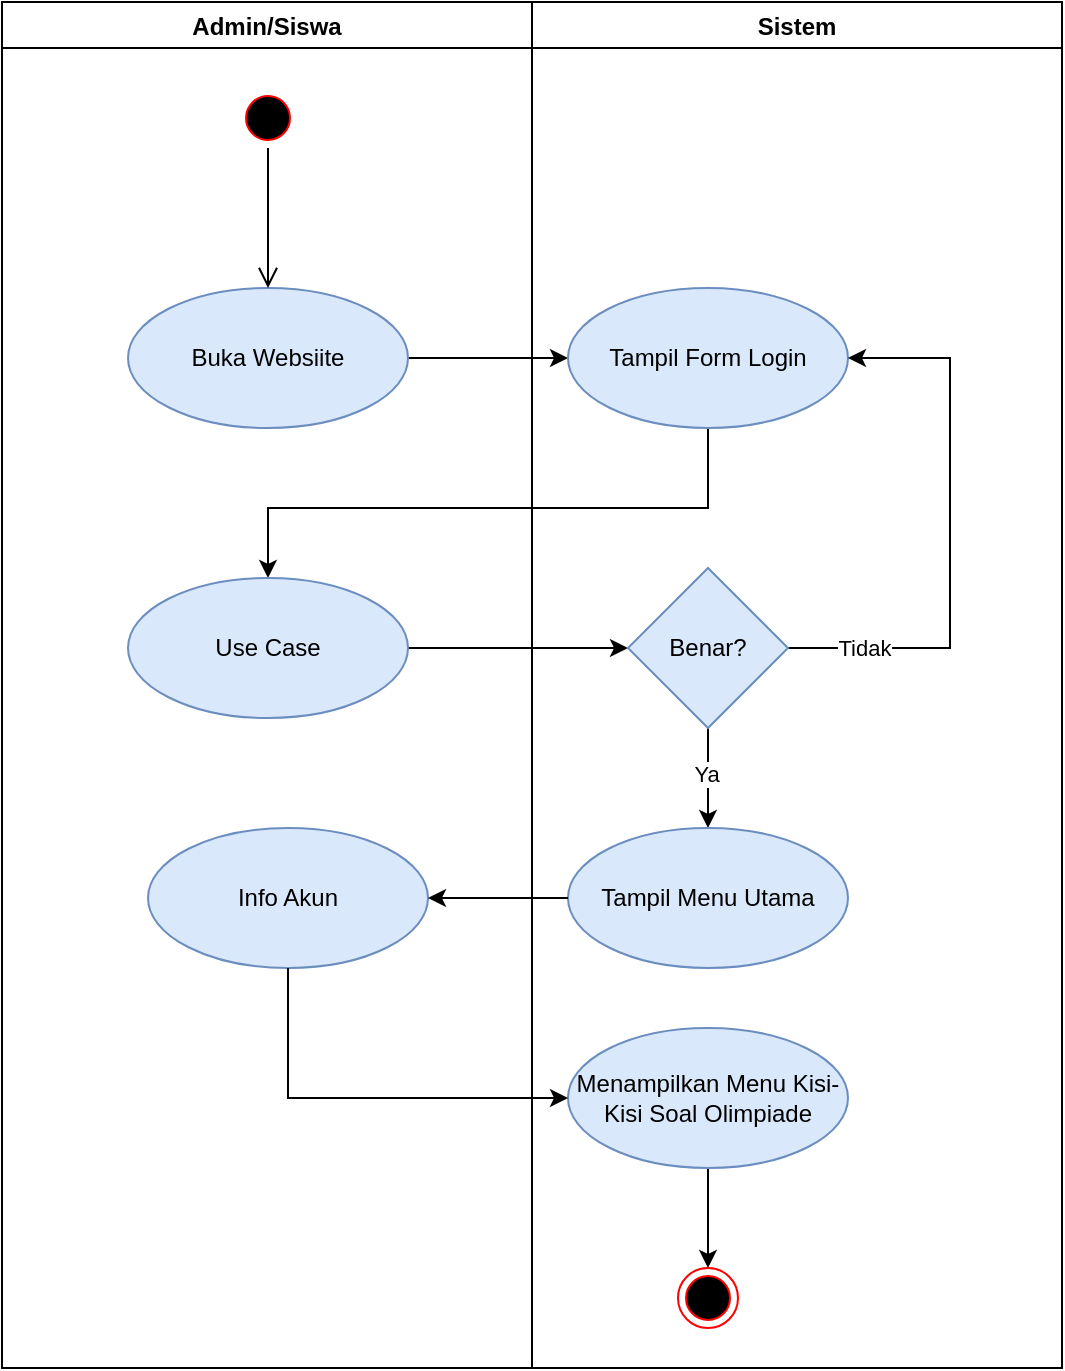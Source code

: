 <mxfile version="21.7.2" type="device">
  <diagram name="Page-1" id="AH_W6rJPJZh1zAS1JdJ8">
    <mxGraphModel dx="1225" dy="1108" grid="1" gridSize="10" guides="1" tooltips="1" connect="1" arrows="1" fold="1" page="1" pageScale="1" pageWidth="850" pageHeight="1100" math="0" shadow="0">
      <root>
        <mxCell id="0" />
        <mxCell id="1" parent="0" />
        <mxCell id="zwki1-v5fkkkG0a31AAx-23" value="" style="edgeStyle=orthogonalEdgeStyle;rounded=0;orthogonalLoop=1;jettySize=auto;html=1;" edge="1" parent="1" source="zwki1-v5fkkkG0a31AAx-16" target="zwki1-v5fkkkG0a31AAx-17">
          <mxGeometry relative="1" as="geometry" />
        </mxCell>
        <mxCell id="zwki1-v5fkkkG0a31AAx-16" value="Buka Websiite" style="ellipse;whiteSpace=wrap;html=1;fillColor=#dae8fc;strokeColor=#6c8ebf;" vertex="1" parent="1">
          <mxGeometry x="230" y="290" width="140" height="70" as="geometry" />
        </mxCell>
        <mxCell id="zwki1-v5fkkkG0a31AAx-26" style="edgeStyle=orthogonalEdgeStyle;rounded=0;orthogonalLoop=1;jettySize=auto;html=1;entryX=0.5;entryY=0;entryDx=0;entryDy=0;" edge="1" parent="1" source="zwki1-v5fkkkG0a31AAx-17" target="zwki1-v5fkkkG0a31AAx-18">
          <mxGeometry relative="1" as="geometry">
            <Array as="points">
              <mxPoint x="520" y="400" />
              <mxPoint x="300" y="400" />
            </Array>
          </mxGeometry>
        </mxCell>
        <mxCell id="zwki1-v5fkkkG0a31AAx-17" value="Tampil Form Login" style="ellipse;whiteSpace=wrap;html=1;fillColor=#dae8fc;strokeColor=#6c8ebf;" vertex="1" parent="1">
          <mxGeometry x="450" y="290" width="140" height="70" as="geometry" />
        </mxCell>
        <mxCell id="zwki1-v5fkkkG0a31AAx-25" value="" style="edgeStyle=orthogonalEdgeStyle;rounded=0;orthogonalLoop=1;jettySize=auto;html=1;" edge="1" parent="1" source="zwki1-v5fkkkG0a31AAx-18" target="zwki1-v5fkkkG0a31AAx-19">
          <mxGeometry relative="1" as="geometry" />
        </mxCell>
        <mxCell id="zwki1-v5fkkkG0a31AAx-18" value="Use Case" style="ellipse;whiteSpace=wrap;html=1;fillColor=#dae8fc;strokeColor=#6c8ebf;" vertex="1" parent="1">
          <mxGeometry x="230" y="435" width="140" height="70" as="geometry" />
        </mxCell>
        <mxCell id="zwki1-v5fkkkG0a31AAx-68" value="" style="edgeStyle=orthogonalEdgeStyle;rounded=0;orthogonalLoop=1;jettySize=auto;html=1;" edge="1" parent="1" source="zwki1-v5fkkkG0a31AAx-19" target="zwki1-v5fkkkG0a31AAx-20">
          <mxGeometry relative="1" as="geometry" />
        </mxCell>
        <mxCell id="zwki1-v5fkkkG0a31AAx-70" value="Ya" style="edgeLabel;html=1;align=center;verticalAlign=middle;resizable=0;points=[];" vertex="1" connectable="0" parent="zwki1-v5fkkkG0a31AAx-68">
          <mxGeometry x="-0.1" y="-1" relative="1" as="geometry">
            <mxPoint as="offset" />
          </mxGeometry>
        </mxCell>
        <mxCell id="zwki1-v5fkkkG0a31AAx-71" style="edgeStyle=orthogonalEdgeStyle;rounded=0;orthogonalLoop=1;jettySize=auto;html=1;entryX=1;entryY=0.5;entryDx=0;entryDy=0;" edge="1" parent="1" source="zwki1-v5fkkkG0a31AAx-19" target="zwki1-v5fkkkG0a31AAx-17">
          <mxGeometry relative="1" as="geometry">
            <mxPoint x="640" y="300" as="targetPoint" />
            <Array as="points">
              <mxPoint x="641" y="470" />
              <mxPoint x="641" y="325" />
            </Array>
          </mxGeometry>
        </mxCell>
        <mxCell id="zwki1-v5fkkkG0a31AAx-72" value="Tidak" style="edgeLabel;html=1;align=center;verticalAlign=middle;resizable=0;points=[];" vertex="1" connectable="0" parent="zwki1-v5fkkkG0a31AAx-71">
          <mxGeometry x="-0.726" y="-3" relative="1" as="geometry">
            <mxPoint y="-3" as="offset" />
          </mxGeometry>
        </mxCell>
        <mxCell id="zwki1-v5fkkkG0a31AAx-19" value="Benar?" style="rhombus;whiteSpace=wrap;html=1;fillColor=#dae8fc;strokeColor=#6c8ebf;" vertex="1" parent="1">
          <mxGeometry x="480" y="430" width="80" height="80" as="geometry" />
        </mxCell>
        <mxCell id="zwki1-v5fkkkG0a31AAx-21" value="" style="ellipse;html=1;shape=startState;fillColor=#000000;strokeColor=#ff0000;" vertex="1" parent="1">
          <mxGeometry x="285" y="190" width="30" height="30" as="geometry" />
        </mxCell>
        <mxCell id="zwki1-v5fkkkG0a31AAx-22" value="" style="edgeStyle=orthogonalEdgeStyle;html=1;verticalAlign=bottom;endArrow=open;endSize=8;strokeColor=#000000;rounded=0;entryX=0.5;entryY=0;entryDx=0;entryDy=0;" edge="1" source="zwki1-v5fkkkG0a31AAx-21" parent="1" target="zwki1-v5fkkkG0a31AAx-16">
          <mxGeometry relative="1" as="geometry">
            <mxPoint x="300" y="280" as="targetPoint" />
          </mxGeometry>
        </mxCell>
        <mxCell id="zwki1-v5fkkkG0a31AAx-64" value="Admin/Siswa" style="swimlane;" vertex="1" parent="1">
          <mxGeometry x="167" y="147" width="265" height="683" as="geometry" />
        </mxCell>
        <mxCell id="zwki1-v5fkkkG0a31AAx-76" value="Info Akun" style="ellipse;whiteSpace=wrap;html=1;fillColor=#dae8fc;strokeColor=#6c8ebf;" vertex="1" parent="zwki1-v5fkkkG0a31AAx-64">
          <mxGeometry x="73" y="413" width="140" height="70" as="geometry" />
        </mxCell>
        <mxCell id="zwki1-v5fkkkG0a31AAx-65" value="Sistem" style="swimlane;" vertex="1" parent="1">
          <mxGeometry x="432" y="147" width="265" height="683" as="geometry">
            <mxRectangle x="425" y="140" width="100" height="30" as="alternateBounds" />
          </mxGeometry>
        </mxCell>
        <mxCell id="zwki1-v5fkkkG0a31AAx-20" value="Tampil Menu Utama" style="ellipse;whiteSpace=wrap;html=1;fillColor=#dae8fc;strokeColor=#6c8ebf;" vertex="1" parent="zwki1-v5fkkkG0a31AAx-65">
          <mxGeometry x="18" y="413" width="140" height="70" as="geometry" />
        </mxCell>
        <mxCell id="zwki1-v5fkkkG0a31AAx-91" value="" style="edgeStyle=orthogonalEdgeStyle;rounded=0;orthogonalLoop=1;jettySize=auto;html=1;" edge="1" parent="zwki1-v5fkkkG0a31AAx-65" source="zwki1-v5fkkkG0a31AAx-77" target="zwki1-v5fkkkG0a31AAx-82">
          <mxGeometry relative="1" as="geometry" />
        </mxCell>
        <mxCell id="zwki1-v5fkkkG0a31AAx-77" value="Menampilkan Menu Kisi-Kisi Soal Olimpiade" style="ellipse;whiteSpace=wrap;html=1;fillColor=#dae8fc;strokeColor=#6c8ebf;" vertex="1" parent="zwki1-v5fkkkG0a31AAx-65">
          <mxGeometry x="18" y="513" width="140" height="70" as="geometry" />
        </mxCell>
        <mxCell id="zwki1-v5fkkkG0a31AAx-82" value="" style="ellipse;html=1;shape=endState;fillColor=#000000;strokeColor=#ff0000;" vertex="1" parent="zwki1-v5fkkkG0a31AAx-65">
          <mxGeometry x="73" y="633" width="30" height="30" as="geometry" />
        </mxCell>
        <mxCell id="zwki1-v5fkkkG0a31AAx-84" value="" style="edgeStyle=orthogonalEdgeStyle;rounded=0;orthogonalLoop=1;jettySize=auto;html=1;" edge="1" parent="1" source="zwki1-v5fkkkG0a31AAx-20" target="zwki1-v5fkkkG0a31AAx-76">
          <mxGeometry relative="1" as="geometry" />
        </mxCell>
        <mxCell id="zwki1-v5fkkkG0a31AAx-86" style="edgeStyle=orthogonalEdgeStyle;rounded=0;orthogonalLoop=1;jettySize=auto;html=1;entryX=0;entryY=0.5;entryDx=0;entryDy=0;" edge="1" parent="1" source="zwki1-v5fkkkG0a31AAx-76" target="zwki1-v5fkkkG0a31AAx-77">
          <mxGeometry relative="1" as="geometry">
            <Array as="points">
              <mxPoint x="310" y="695" />
            </Array>
          </mxGeometry>
        </mxCell>
      </root>
    </mxGraphModel>
  </diagram>
</mxfile>
